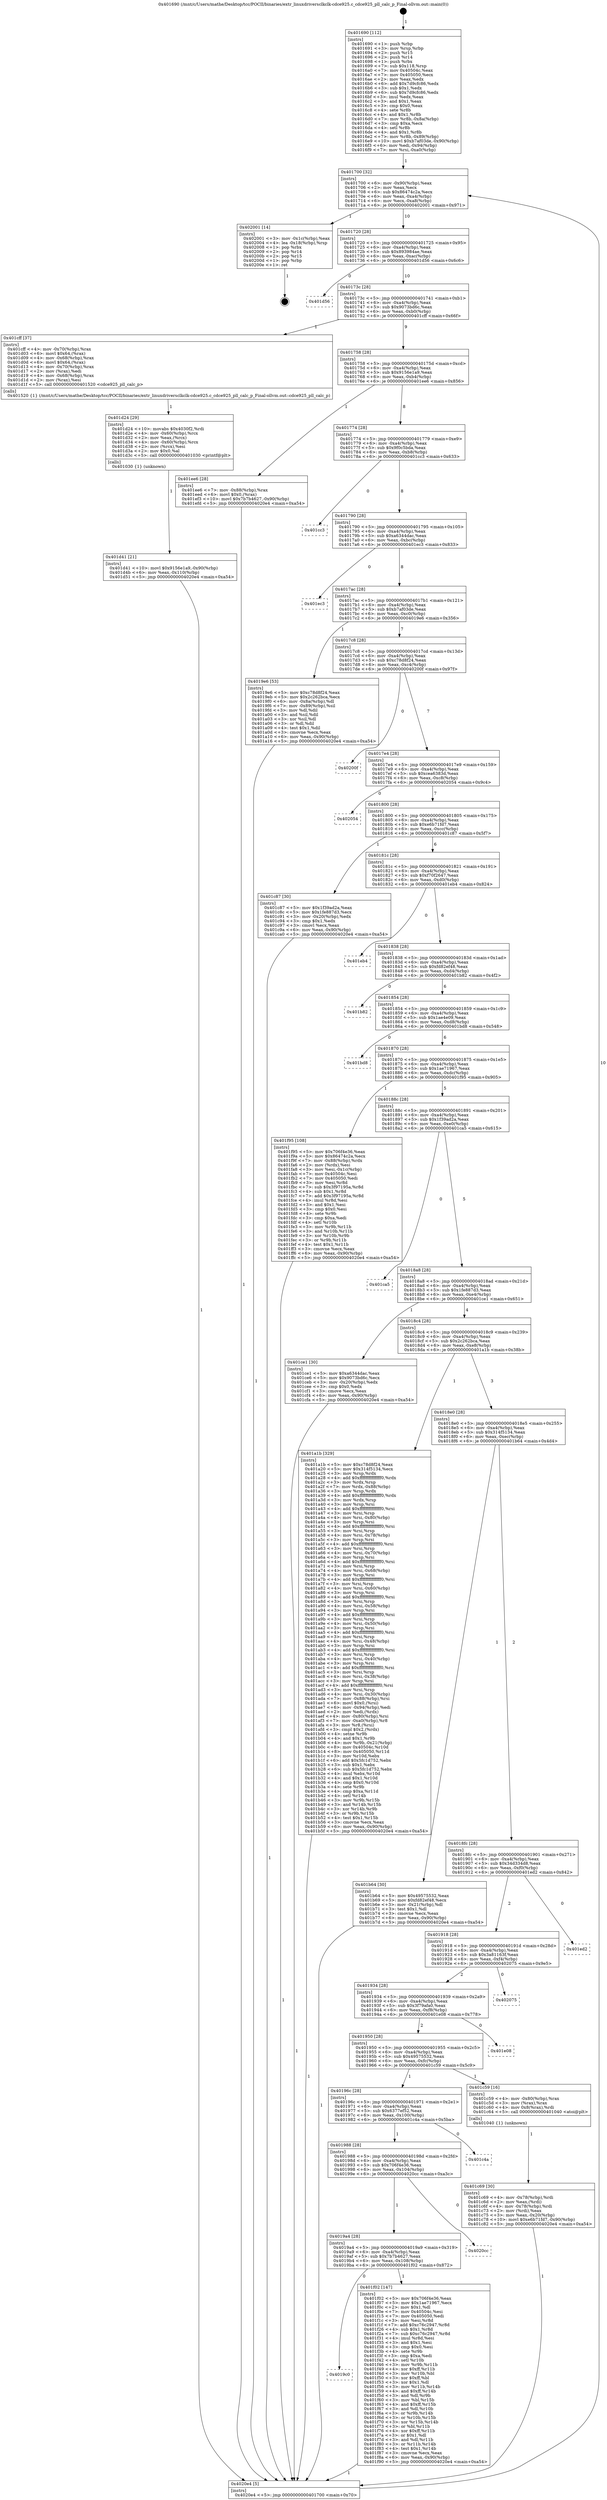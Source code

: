 digraph "0x401690" {
  label = "0x401690 (/mnt/c/Users/mathe/Desktop/tcc/POCII/binaries/extr_linuxdriversclkclk-cdce925.c_cdce925_pll_calc_p_Final-ollvm.out::main(0))"
  labelloc = "t"
  node[shape=record]

  Entry [label="",width=0.3,height=0.3,shape=circle,fillcolor=black,style=filled]
  "0x401700" [label="{
     0x401700 [32]\l
     | [instrs]\l
     &nbsp;&nbsp;0x401700 \<+6\>: mov -0x90(%rbp),%eax\l
     &nbsp;&nbsp;0x401706 \<+2\>: mov %eax,%ecx\l
     &nbsp;&nbsp;0x401708 \<+6\>: sub $0x86474c2a,%ecx\l
     &nbsp;&nbsp;0x40170e \<+6\>: mov %eax,-0xa4(%rbp)\l
     &nbsp;&nbsp;0x401714 \<+6\>: mov %ecx,-0xa8(%rbp)\l
     &nbsp;&nbsp;0x40171a \<+6\>: je 0000000000402001 \<main+0x971\>\l
  }"]
  "0x402001" [label="{
     0x402001 [14]\l
     | [instrs]\l
     &nbsp;&nbsp;0x402001 \<+3\>: mov -0x1c(%rbp),%eax\l
     &nbsp;&nbsp;0x402004 \<+4\>: lea -0x18(%rbp),%rsp\l
     &nbsp;&nbsp;0x402008 \<+1\>: pop %rbx\l
     &nbsp;&nbsp;0x402009 \<+2\>: pop %r14\l
     &nbsp;&nbsp;0x40200b \<+2\>: pop %r15\l
     &nbsp;&nbsp;0x40200d \<+1\>: pop %rbp\l
     &nbsp;&nbsp;0x40200e \<+1\>: ret\l
  }"]
  "0x401720" [label="{
     0x401720 [28]\l
     | [instrs]\l
     &nbsp;&nbsp;0x401720 \<+5\>: jmp 0000000000401725 \<main+0x95\>\l
     &nbsp;&nbsp;0x401725 \<+6\>: mov -0xa4(%rbp),%eax\l
     &nbsp;&nbsp;0x40172b \<+5\>: sub $0x893984ae,%eax\l
     &nbsp;&nbsp;0x401730 \<+6\>: mov %eax,-0xac(%rbp)\l
     &nbsp;&nbsp;0x401736 \<+6\>: je 0000000000401d56 \<main+0x6c6\>\l
  }"]
  Exit [label="",width=0.3,height=0.3,shape=circle,fillcolor=black,style=filled,peripheries=2]
  "0x401d56" [label="{
     0x401d56\l
  }", style=dashed]
  "0x40173c" [label="{
     0x40173c [28]\l
     | [instrs]\l
     &nbsp;&nbsp;0x40173c \<+5\>: jmp 0000000000401741 \<main+0xb1\>\l
     &nbsp;&nbsp;0x401741 \<+6\>: mov -0xa4(%rbp),%eax\l
     &nbsp;&nbsp;0x401747 \<+5\>: sub $0x9073bd6c,%eax\l
     &nbsp;&nbsp;0x40174c \<+6\>: mov %eax,-0xb0(%rbp)\l
     &nbsp;&nbsp;0x401752 \<+6\>: je 0000000000401cff \<main+0x66f\>\l
  }"]
  "0x4019c0" [label="{
     0x4019c0\l
  }", style=dashed]
  "0x401cff" [label="{
     0x401cff [37]\l
     | [instrs]\l
     &nbsp;&nbsp;0x401cff \<+4\>: mov -0x70(%rbp),%rax\l
     &nbsp;&nbsp;0x401d03 \<+6\>: movl $0x64,(%rax)\l
     &nbsp;&nbsp;0x401d09 \<+4\>: mov -0x68(%rbp),%rax\l
     &nbsp;&nbsp;0x401d0d \<+6\>: movl $0x64,(%rax)\l
     &nbsp;&nbsp;0x401d13 \<+4\>: mov -0x70(%rbp),%rax\l
     &nbsp;&nbsp;0x401d17 \<+2\>: mov (%rax),%edi\l
     &nbsp;&nbsp;0x401d19 \<+4\>: mov -0x68(%rbp),%rax\l
     &nbsp;&nbsp;0x401d1d \<+2\>: mov (%rax),%esi\l
     &nbsp;&nbsp;0x401d1f \<+5\>: call 0000000000401520 \<cdce925_pll_calc_p\>\l
     | [calls]\l
     &nbsp;&nbsp;0x401520 \{1\} (/mnt/c/Users/mathe/Desktop/tcc/POCII/binaries/extr_linuxdriversclkclk-cdce925.c_cdce925_pll_calc_p_Final-ollvm.out::cdce925_pll_calc_p)\l
  }"]
  "0x401758" [label="{
     0x401758 [28]\l
     | [instrs]\l
     &nbsp;&nbsp;0x401758 \<+5\>: jmp 000000000040175d \<main+0xcd\>\l
     &nbsp;&nbsp;0x40175d \<+6\>: mov -0xa4(%rbp),%eax\l
     &nbsp;&nbsp;0x401763 \<+5\>: sub $0x9156e1a9,%eax\l
     &nbsp;&nbsp;0x401768 \<+6\>: mov %eax,-0xb4(%rbp)\l
     &nbsp;&nbsp;0x40176e \<+6\>: je 0000000000401ee6 \<main+0x856\>\l
  }"]
  "0x401f02" [label="{
     0x401f02 [147]\l
     | [instrs]\l
     &nbsp;&nbsp;0x401f02 \<+5\>: mov $0x706f4e36,%eax\l
     &nbsp;&nbsp;0x401f07 \<+5\>: mov $0x1ae71967,%ecx\l
     &nbsp;&nbsp;0x401f0c \<+2\>: mov $0x1,%dl\l
     &nbsp;&nbsp;0x401f0e \<+7\>: mov 0x40504c,%esi\l
     &nbsp;&nbsp;0x401f15 \<+7\>: mov 0x405050,%edi\l
     &nbsp;&nbsp;0x401f1c \<+3\>: mov %esi,%r8d\l
     &nbsp;&nbsp;0x401f1f \<+7\>: add $0xc76c2947,%r8d\l
     &nbsp;&nbsp;0x401f26 \<+4\>: sub $0x1,%r8d\l
     &nbsp;&nbsp;0x401f2a \<+7\>: sub $0xc76c2947,%r8d\l
     &nbsp;&nbsp;0x401f31 \<+4\>: imul %r8d,%esi\l
     &nbsp;&nbsp;0x401f35 \<+3\>: and $0x1,%esi\l
     &nbsp;&nbsp;0x401f38 \<+3\>: cmp $0x0,%esi\l
     &nbsp;&nbsp;0x401f3b \<+4\>: sete %r9b\l
     &nbsp;&nbsp;0x401f3f \<+3\>: cmp $0xa,%edi\l
     &nbsp;&nbsp;0x401f42 \<+4\>: setl %r10b\l
     &nbsp;&nbsp;0x401f46 \<+3\>: mov %r9b,%r11b\l
     &nbsp;&nbsp;0x401f49 \<+4\>: xor $0xff,%r11b\l
     &nbsp;&nbsp;0x401f4d \<+3\>: mov %r10b,%bl\l
     &nbsp;&nbsp;0x401f50 \<+3\>: xor $0xff,%bl\l
     &nbsp;&nbsp;0x401f53 \<+3\>: xor $0x1,%dl\l
     &nbsp;&nbsp;0x401f56 \<+3\>: mov %r11b,%r14b\l
     &nbsp;&nbsp;0x401f59 \<+4\>: and $0xff,%r14b\l
     &nbsp;&nbsp;0x401f5d \<+3\>: and %dl,%r9b\l
     &nbsp;&nbsp;0x401f60 \<+3\>: mov %bl,%r15b\l
     &nbsp;&nbsp;0x401f63 \<+4\>: and $0xff,%r15b\l
     &nbsp;&nbsp;0x401f67 \<+3\>: and %dl,%r10b\l
     &nbsp;&nbsp;0x401f6a \<+3\>: or %r9b,%r14b\l
     &nbsp;&nbsp;0x401f6d \<+3\>: or %r10b,%r15b\l
     &nbsp;&nbsp;0x401f70 \<+3\>: xor %r15b,%r14b\l
     &nbsp;&nbsp;0x401f73 \<+3\>: or %bl,%r11b\l
     &nbsp;&nbsp;0x401f76 \<+4\>: xor $0xff,%r11b\l
     &nbsp;&nbsp;0x401f7a \<+3\>: or $0x1,%dl\l
     &nbsp;&nbsp;0x401f7d \<+3\>: and %dl,%r11b\l
     &nbsp;&nbsp;0x401f80 \<+3\>: or %r11b,%r14b\l
     &nbsp;&nbsp;0x401f83 \<+4\>: test $0x1,%r14b\l
     &nbsp;&nbsp;0x401f87 \<+3\>: cmovne %ecx,%eax\l
     &nbsp;&nbsp;0x401f8a \<+6\>: mov %eax,-0x90(%rbp)\l
     &nbsp;&nbsp;0x401f90 \<+5\>: jmp 00000000004020e4 \<main+0xa54\>\l
  }"]
  "0x401ee6" [label="{
     0x401ee6 [28]\l
     | [instrs]\l
     &nbsp;&nbsp;0x401ee6 \<+7\>: mov -0x88(%rbp),%rax\l
     &nbsp;&nbsp;0x401eed \<+6\>: movl $0x0,(%rax)\l
     &nbsp;&nbsp;0x401ef3 \<+10\>: movl $0x7b7b4627,-0x90(%rbp)\l
     &nbsp;&nbsp;0x401efd \<+5\>: jmp 00000000004020e4 \<main+0xa54\>\l
  }"]
  "0x401774" [label="{
     0x401774 [28]\l
     | [instrs]\l
     &nbsp;&nbsp;0x401774 \<+5\>: jmp 0000000000401779 \<main+0xe9\>\l
     &nbsp;&nbsp;0x401779 \<+6\>: mov -0xa4(%rbp),%eax\l
     &nbsp;&nbsp;0x40177f \<+5\>: sub $0x9f0c5bda,%eax\l
     &nbsp;&nbsp;0x401784 \<+6\>: mov %eax,-0xb8(%rbp)\l
     &nbsp;&nbsp;0x40178a \<+6\>: je 0000000000401cc3 \<main+0x633\>\l
  }"]
  "0x4019a4" [label="{
     0x4019a4 [28]\l
     | [instrs]\l
     &nbsp;&nbsp;0x4019a4 \<+5\>: jmp 00000000004019a9 \<main+0x319\>\l
     &nbsp;&nbsp;0x4019a9 \<+6\>: mov -0xa4(%rbp),%eax\l
     &nbsp;&nbsp;0x4019af \<+5\>: sub $0x7b7b4627,%eax\l
     &nbsp;&nbsp;0x4019b4 \<+6\>: mov %eax,-0x108(%rbp)\l
     &nbsp;&nbsp;0x4019ba \<+6\>: je 0000000000401f02 \<main+0x872\>\l
  }"]
  "0x401cc3" [label="{
     0x401cc3\l
  }", style=dashed]
  "0x401790" [label="{
     0x401790 [28]\l
     | [instrs]\l
     &nbsp;&nbsp;0x401790 \<+5\>: jmp 0000000000401795 \<main+0x105\>\l
     &nbsp;&nbsp;0x401795 \<+6\>: mov -0xa4(%rbp),%eax\l
     &nbsp;&nbsp;0x40179b \<+5\>: sub $0xa6344dac,%eax\l
     &nbsp;&nbsp;0x4017a0 \<+6\>: mov %eax,-0xbc(%rbp)\l
     &nbsp;&nbsp;0x4017a6 \<+6\>: je 0000000000401ec3 \<main+0x833\>\l
  }"]
  "0x4020cc" [label="{
     0x4020cc\l
  }", style=dashed]
  "0x401ec3" [label="{
     0x401ec3\l
  }", style=dashed]
  "0x4017ac" [label="{
     0x4017ac [28]\l
     | [instrs]\l
     &nbsp;&nbsp;0x4017ac \<+5\>: jmp 00000000004017b1 \<main+0x121\>\l
     &nbsp;&nbsp;0x4017b1 \<+6\>: mov -0xa4(%rbp),%eax\l
     &nbsp;&nbsp;0x4017b7 \<+5\>: sub $0xb7af03de,%eax\l
     &nbsp;&nbsp;0x4017bc \<+6\>: mov %eax,-0xc0(%rbp)\l
     &nbsp;&nbsp;0x4017c2 \<+6\>: je 00000000004019e6 \<main+0x356\>\l
  }"]
  "0x401988" [label="{
     0x401988 [28]\l
     | [instrs]\l
     &nbsp;&nbsp;0x401988 \<+5\>: jmp 000000000040198d \<main+0x2fd\>\l
     &nbsp;&nbsp;0x40198d \<+6\>: mov -0xa4(%rbp),%eax\l
     &nbsp;&nbsp;0x401993 \<+5\>: sub $0x706f4e36,%eax\l
     &nbsp;&nbsp;0x401998 \<+6\>: mov %eax,-0x104(%rbp)\l
     &nbsp;&nbsp;0x40199e \<+6\>: je 00000000004020cc \<main+0xa3c\>\l
  }"]
  "0x4019e6" [label="{
     0x4019e6 [53]\l
     | [instrs]\l
     &nbsp;&nbsp;0x4019e6 \<+5\>: mov $0xc78d8f24,%eax\l
     &nbsp;&nbsp;0x4019eb \<+5\>: mov $0x2c262bca,%ecx\l
     &nbsp;&nbsp;0x4019f0 \<+6\>: mov -0x8a(%rbp),%dl\l
     &nbsp;&nbsp;0x4019f6 \<+7\>: mov -0x89(%rbp),%sil\l
     &nbsp;&nbsp;0x4019fd \<+3\>: mov %dl,%dil\l
     &nbsp;&nbsp;0x401a00 \<+3\>: and %sil,%dil\l
     &nbsp;&nbsp;0x401a03 \<+3\>: xor %sil,%dl\l
     &nbsp;&nbsp;0x401a06 \<+3\>: or %dl,%dil\l
     &nbsp;&nbsp;0x401a09 \<+4\>: test $0x1,%dil\l
     &nbsp;&nbsp;0x401a0d \<+3\>: cmovne %ecx,%eax\l
     &nbsp;&nbsp;0x401a10 \<+6\>: mov %eax,-0x90(%rbp)\l
     &nbsp;&nbsp;0x401a16 \<+5\>: jmp 00000000004020e4 \<main+0xa54\>\l
  }"]
  "0x4017c8" [label="{
     0x4017c8 [28]\l
     | [instrs]\l
     &nbsp;&nbsp;0x4017c8 \<+5\>: jmp 00000000004017cd \<main+0x13d\>\l
     &nbsp;&nbsp;0x4017cd \<+6\>: mov -0xa4(%rbp),%eax\l
     &nbsp;&nbsp;0x4017d3 \<+5\>: sub $0xc78d8f24,%eax\l
     &nbsp;&nbsp;0x4017d8 \<+6\>: mov %eax,-0xc4(%rbp)\l
     &nbsp;&nbsp;0x4017de \<+6\>: je 000000000040200f \<main+0x97f\>\l
  }"]
  "0x4020e4" [label="{
     0x4020e4 [5]\l
     | [instrs]\l
     &nbsp;&nbsp;0x4020e4 \<+5\>: jmp 0000000000401700 \<main+0x70\>\l
  }"]
  "0x401690" [label="{
     0x401690 [112]\l
     | [instrs]\l
     &nbsp;&nbsp;0x401690 \<+1\>: push %rbp\l
     &nbsp;&nbsp;0x401691 \<+3\>: mov %rsp,%rbp\l
     &nbsp;&nbsp;0x401694 \<+2\>: push %r15\l
     &nbsp;&nbsp;0x401696 \<+2\>: push %r14\l
     &nbsp;&nbsp;0x401698 \<+1\>: push %rbx\l
     &nbsp;&nbsp;0x401699 \<+7\>: sub $0x118,%rsp\l
     &nbsp;&nbsp;0x4016a0 \<+7\>: mov 0x40504c,%eax\l
     &nbsp;&nbsp;0x4016a7 \<+7\>: mov 0x405050,%ecx\l
     &nbsp;&nbsp;0x4016ae \<+2\>: mov %eax,%edx\l
     &nbsp;&nbsp;0x4016b0 \<+6\>: add $0x7d9cfc86,%edx\l
     &nbsp;&nbsp;0x4016b6 \<+3\>: sub $0x1,%edx\l
     &nbsp;&nbsp;0x4016b9 \<+6\>: sub $0x7d9cfc86,%edx\l
     &nbsp;&nbsp;0x4016bf \<+3\>: imul %edx,%eax\l
     &nbsp;&nbsp;0x4016c2 \<+3\>: and $0x1,%eax\l
     &nbsp;&nbsp;0x4016c5 \<+3\>: cmp $0x0,%eax\l
     &nbsp;&nbsp;0x4016c8 \<+4\>: sete %r8b\l
     &nbsp;&nbsp;0x4016cc \<+4\>: and $0x1,%r8b\l
     &nbsp;&nbsp;0x4016d0 \<+7\>: mov %r8b,-0x8a(%rbp)\l
     &nbsp;&nbsp;0x4016d7 \<+3\>: cmp $0xa,%ecx\l
     &nbsp;&nbsp;0x4016da \<+4\>: setl %r8b\l
     &nbsp;&nbsp;0x4016de \<+4\>: and $0x1,%r8b\l
     &nbsp;&nbsp;0x4016e2 \<+7\>: mov %r8b,-0x89(%rbp)\l
     &nbsp;&nbsp;0x4016e9 \<+10\>: movl $0xb7af03de,-0x90(%rbp)\l
     &nbsp;&nbsp;0x4016f3 \<+6\>: mov %edi,-0x94(%rbp)\l
     &nbsp;&nbsp;0x4016f9 \<+7\>: mov %rsi,-0xa0(%rbp)\l
  }"]
  "0x401c4a" [label="{
     0x401c4a\l
  }", style=dashed]
  "0x40200f" [label="{
     0x40200f\l
  }", style=dashed]
  "0x4017e4" [label="{
     0x4017e4 [28]\l
     | [instrs]\l
     &nbsp;&nbsp;0x4017e4 \<+5\>: jmp 00000000004017e9 \<main+0x159\>\l
     &nbsp;&nbsp;0x4017e9 \<+6\>: mov -0xa4(%rbp),%eax\l
     &nbsp;&nbsp;0x4017ef \<+5\>: sub $0xcea6383d,%eax\l
     &nbsp;&nbsp;0x4017f4 \<+6\>: mov %eax,-0xc8(%rbp)\l
     &nbsp;&nbsp;0x4017fa \<+6\>: je 0000000000402054 \<main+0x9c4\>\l
  }"]
  "0x401d41" [label="{
     0x401d41 [21]\l
     | [instrs]\l
     &nbsp;&nbsp;0x401d41 \<+10\>: movl $0x9156e1a9,-0x90(%rbp)\l
     &nbsp;&nbsp;0x401d4b \<+6\>: mov %eax,-0x110(%rbp)\l
     &nbsp;&nbsp;0x401d51 \<+5\>: jmp 00000000004020e4 \<main+0xa54\>\l
  }"]
  "0x402054" [label="{
     0x402054\l
  }", style=dashed]
  "0x401800" [label="{
     0x401800 [28]\l
     | [instrs]\l
     &nbsp;&nbsp;0x401800 \<+5\>: jmp 0000000000401805 \<main+0x175\>\l
     &nbsp;&nbsp;0x401805 \<+6\>: mov -0xa4(%rbp),%eax\l
     &nbsp;&nbsp;0x40180b \<+5\>: sub $0xe6b71fd7,%eax\l
     &nbsp;&nbsp;0x401810 \<+6\>: mov %eax,-0xcc(%rbp)\l
     &nbsp;&nbsp;0x401816 \<+6\>: je 0000000000401c87 \<main+0x5f7\>\l
  }"]
  "0x401d24" [label="{
     0x401d24 [29]\l
     | [instrs]\l
     &nbsp;&nbsp;0x401d24 \<+10\>: movabs $0x4030f2,%rdi\l
     &nbsp;&nbsp;0x401d2e \<+4\>: mov -0x60(%rbp),%rcx\l
     &nbsp;&nbsp;0x401d32 \<+2\>: mov %eax,(%rcx)\l
     &nbsp;&nbsp;0x401d34 \<+4\>: mov -0x60(%rbp),%rcx\l
     &nbsp;&nbsp;0x401d38 \<+2\>: mov (%rcx),%esi\l
     &nbsp;&nbsp;0x401d3a \<+2\>: mov $0x0,%al\l
     &nbsp;&nbsp;0x401d3c \<+5\>: call 0000000000401030 \<printf@plt\>\l
     | [calls]\l
     &nbsp;&nbsp;0x401030 \{1\} (unknown)\l
  }"]
  "0x401c87" [label="{
     0x401c87 [30]\l
     | [instrs]\l
     &nbsp;&nbsp;0x401c87 \<+5\>: mov $0x1f39ad2a,%eax\l
     &nbsp;&nbsp;0x401c8c \<+5\>: mov $0x1fe887d3,%ecx\l
     &nbsp;&nbsp;0x401c91 \<+3\>: mov -0x20(%rbp),%edx\l
     &nbsp;&nbsp;0x401c94 \<+3\>: cmp $0x1,%edx\l
     &nbsp;&nbsp;0x401c97 \<+3\>: cmovl %ecx,%eax\l
     &nbsp;&nbsp;0x401c9a \<+6\>: mov %eax,-0x90(%rbp)\l
     &nbsp;&nbsp;0x401ca0 \<+5\>: jmp 00000000004020e4 \<main+0xa54\>\l
  }"]
  "0x40181c" [label="{
     0x40181c [28]\l
     | [instrs]\l
     &nbsp;&nbsp;0x40181c \<+5\>: jmp 0000000000401821 \<main+0x191\>\l
     &nbsp;&nbsp;0x401821 \<+6\>: mov -0xa4(%rbp),%eax\l
     &nbsp;&nbsp;0x401827 \<+5\>: sub $0xf70f2647,%eax\l
     &nbsp;&nbsp;0x40182c \<+6\>: mov %eax,-0xd0(%rbp)\l
     &nbsp;&nbsp;0x401832 \<+6\>: je 0000000000401eb4 \<main+0x824\>\l
  }"]
  "0x401c69" [label="{
     0x401c69 [30]\l
     | [instrs]\l
     &nbsp;&nbsp;0x401c69 \<+4\>: mov -0x78(%rbp),%rdi\l
     &nbsp;&nbsp;0x401c6d \<+2\>: mov %eax,(%rdi)\l
     &nbsp;&nbsp;0x401c6f \<+4\>: mov -0x78(%rbp),%rdi\l
     &nbsp;&nbsp;0x401c73 \<+2\>: mov (%rdi),%eax\l
     &nbsp;&nbsp;0x401c75 \<+3\>: mov %eax,-0x20(%rbp)\l
     &nbsp;&nbsp;0x401c78 \<+10\>: movl $0xe6b71fd7,-0x90(%rbp)\l
     &nbsp;&nbsp;0x401c82 \<+5\>: jmp 00000000004020e4 \<main+0xa54\>\l
  }"]
  "0x401eb4" [label="{
     0x401eb4\l
  }", style=dashed]
  "0x401838" [label="{
     0x401838 [28]\l
     | [instrs]\l
     &nbsp;&nbsp;0x401838 \<+5\>: jmp 000000000040183d \<main+0x1ad\>\l
     &nbsp;&nbsp;0x40183d \<+6\>: mov -0xa4(%rbp),%eax\l
     &nbsp;&nbsp;0x401843 \<+5\>: sub $0xfd82ef48,%eax\l
     &nbsp;&nbsp;0x401848 \<+6\>: mov %eax,-0xd4(%rbp)\l
     &nbsp;&nbsp;0x40184e \<+6\>: je 0000000000401b82 \<main+0x4f2\>\l
  }"]
  "0x40196c" [label="{
     0x40196c [28]\l
     | [instrs]\l
     &nbsp;&nbsp;0x40196c \<+5\>: jmp 0000000000401971 \<main+0x2e1\>\l
     &nbsp;&nbsp;0x401971 \<+6\>: mov -0xa4(%rbp),%eax\l
     &nbsp;&nbsp;0x401977 \<+5\>: sub $0x6377ef52,%eax\l
     &nbsp;&nbsp;0x40197c \<+6\>: mov %eax,-0x100(%rbp)\l
     &nbsp;&nbsp;0x401982 \<+6\>: je 0000000000401c4a \<main+0x5ba\>\l
  }"]
  "0x401b82" [label="{
     0x401b82\l
  }", style=dashed]
  "0x401854" [label="{
     0x401854 [28]\l
     | [instrs]\l
     &nbsp;&nbsp;0x401854 \<+5\>: jmp 0000000000401859 \<main+0x1c9\>\l
     &nbsp;&nbsp;0x401859 \<+6\>: mov -0xa4(%rbp),%eax\l
     &nbsp;&nbsp;0x40185f \<+5\>: sub $0x1ae4e09,%eax\l
     &nbsp;&nbsp;0x401864 \<+6\>: mov %eax,-0xd8(%rbp)\l
     &nbsp;&nbsp;0x40186a \<+6\>: je 0000000000401bd8 \<main+0x548\>\l
  }"]
  "0x401c59" [label="{
     0x401c59 [16]\l
     | [instrs]\l
     &nbsp;&nbsp;0x401c59 \<+4\>: mov -0x80(%rbp),%rax\l
     &nbsp;&nbsp;0x401c5d \<+3\>: mov (%rax),%rax\l
     &nbsp;&nbsp;0x401c60 \<+4\>: mov 0x8(%rax),%rdi\l
     &nbsp;&nbsp;0x401c64 \<+5\>: call 0000000000401040 \<atoi@plt\>\l
     | [calls]\l
     &nbsp;&nbsp;0x401040 \{1\} (unknown)\l
  }"]
  "0x401bd8" [label="{
     0x401bd8\l
  }", style=dashed]
  "0x401870" [label="{
     0x401870 [28]\l
     | [instrs]\l
     &nbsp;&nbsp;0x401870 \<+5\>: jmp 0000000000401875 \<main+0x1e5\>\l
     &nbsp;&nbsp;0x401875 \<+6\>: mov -0xa4(%rbp),%eax\l
     &nbsp;&nbsp;0x40187b \<+5\>: sub $0x1ae71967,%eax\l
     &nbsp;&nbsp;0x401880 \<+6\>: mov %eax,-0xdc(%rbp)\l
     &nbsp;&nbsp;0x401886 \<+6\>: je 0000000000401f95 \<main+0x905\>\l
  }"]
  "0x401950" [label="{
     0x401950 [28]\l
     | [instrs]\l
     &nbsp;&nbsp;0x401950 \<+5\>: jmp 0000000000401955 \<main+0x2c5\>\l
     &nbsp;&nbsp;0x401955 \<+6\>: mov -0xa4(%rbp),%eax\l
     &nbsp;&nbsp;0x40195b \<+5\>: sub $0x49575532,%eax\l
     &nbsp;&nbsp;0x401960 \<+6\>: mov %eax,-0xfc(%rbp)\l
     &nbsp;&nbsp;0x401966 \<+6\>: je 0000000000401c59 \<main+0x5c9\>\l
  }"]
  "0x401f95" [label="{
     0x401f95 [108]\l
     | [instrs]\l
     &nbsp;&nbsp;0x401f95 \<+5\>: mov $0x706f4e36,%eax\l
     &nbsp;&nbsp;0x401f9a \<+5\>: mov $0x86474c2a,%ecx\l
     &nbsp;&nbsp;0x401f9f \<+7\>: mov -0x88(%rbp),%rdx\l
     &nbsp;&nbsp;0x401fa6 \<+2\>: mov (%rdx),%esi\l
     &nbsp;&nbsp;0x401fa8 \<+3\>: mov %esi,-0x1c(%rbp)\l
     &nbsp;&nbsp;0x401fab \<+7\>: mov 0x40504c,%esi\l
     &nbsp;&nbsp;0x401fb2 \<+7\>: mov 0x405050,%edi\l
     &nbsp;&nbsp;0x401fb9 \<+3\>: mov %esi,%r8d\l
     &nbsp;&nbsp;0x401fbc \<+7\>: sub $0x3f97195a,%r8d\l
     &nbsp;&nbsp;0x401fc3 \<+4\>: sub $0x1,%r8d\l
     &nbsp;&nbsp;0x401fc7 \<+7\>: add $0x3f97195a,%r8d\l
     &nbsp;&nbsp;0x401fce \<+4\>: imul %r8d,%esi\l
     &nbsp;&nbsp;0x401fd2 \<+3\>: and $0x1,%esi\l
     &nbsp;&nbsp;0x401fd5 \<+3\>: cmp $0x0,%esi\l
     &nbsp;&nbsp;0x401fd8 \<+4\>: sete %r9b\l
     &nbsp;&nbsp;0x401fdc \<+3\>: cmp $0xa,%edi\l
     &nbsp;&nbsp;0x401fdf \<+4\>: setl %r10b\l
     &nbsp;&nbsp;0x401fe3 \<+3\>: mov %r9b,%r11b\l
     &nbsp;&nbsp;0x401fe6 \<+3\>: and %r10b,%r11b\l
     &nbsp;&nbsp;0x401fe9 \<+3\>: xor %r10b,%r9b\l
     &nbsp;&nbsp;0x401fec \<+3\>: or %r9b,%r11b\l
     &nbsp;&nbsp;0x401fef \<+4\>: test $0x1,%r11b\l
     &nbsp;&nbsp;0x401ff3 \<+3\>: cmovne %ecx,%eax\l
     &nbsp;&nbsp;0x401ff6 \<+6\>: mov %eax,-0x90(%rbp)\l
     &nbsp;&nbsp;0x401ffc \<+5\>: jmp 00000000004020e4 \<main+0xa54\>\l
  }"]
  "0x40188c" [label="{
     0x40188c [28]\l
     | [instrs]\l
     &nbsp;&nbsp;0x40188c \<+5\>: jmp 0000000000401891 \<main+0x201\>\l
     &nbsp;&nbsp;0x401891 \<+6\>: mov -0xa4(%rbp),%eax\l
     &nbsp;&nbsp;0x401897 \<+5\>: sub $0x1f39ad2a,%eax\l
     &nbsp;&nbsp;0x40189c \<+6\>: mov %eax,-0xe0(%rbp)\l
     &nbsp;&nbsp;0x4018a2 \<+6\>: je 0000000000401ca5 \<main+0x615\>\l
  }"]
  "0x401e08" [label="{
     0x401e08\l
  }", style=dashed]
  "0x401ca5" [label="{
     0x401ca5\l
  }", style=dashed]
  "0x4018a8" [label="{
     0x4018a8 [28]\l
     | [instrs]\l
     &nbsp;&nbsp;0x4018a8 \<+5\>: jmp 00000000004018ad \<main+0x21d\>\l
     &nbsp;&nbsp;0x4018ad \<+6\>: mov -0xa4(%rbp),%eax\l
     &nbsp;&nbsp;0x4018b3 \<+5\>: sub $0x1fe887d3,%eax\l
     &nbsp;&nbsp;0x4018b8 \<+6\>: mov %eax,-0xe4(%rbp)\l
     &nbsp;&nbsp;0x4018be \<+6\>: je 0000000000401ce1 \<main+0x651\>\l
  }"]
  "0x401934" [label="{
     0x401934 [28]\l
     | [instrs]\l
     &nbsp;&nbsp;0x401934 \<+5\>: jmp 0000000000401939 \<main+0x2a9\>\l
     &nbsp;&nbsp;0x401939 \<+6\>: mov -0xa4(%rbp),%eax\l
     &nbsp;&nbsp;0x40193f \<+5\>: sub $0x3f79afa0,%eax\l
     &nbsp;&nbsp;0x401944 \<+6\>: mov %eax,-0xf8(%rbp)\l
     &nbsp;&nbsp;0x40194a \<+6\>: je 0000000000401e08 \<main+0x778\>\l
  }"]
  "0x401ce1" [label="{
     0x401ce1 [30]\l
     | [instrs]\l
     &nbsp;&nbsp;0x401ce1 \<+5\>: mov $0xa6344dac,%eax\l
     &nbsp;&nbsp;0x401ce6 \<+5\>: mov $0x9073bd6c,%ecx\l
     &nbsp;&nbsp;0x401ceb \<+3\>: mov -0x20(%rbp),%edx\l
     &nbsp;&nbsp;0x401cee \<+3\>: cmp $0x0,%edx\l
     &nbsp;&nbsp;0x401cf1 \<+3\>: cmove %ecx,%eax\l
     &nbsp;&nbsp;0x401cf4 \<+6\>: mov %eax,-0x90(%rbp)\l
     &nbsp;&nbsp;0x401cfa \<+5\>: jmp 00000000004020e4 \<main+0xa54\>\l
  }"]
  "0x4018c4" [label="{
     0x4018c4 [28]\l
     | [instrs]\l
     &nbsp;&nbsp;0x4018c4 \<+5\>: jmp 00000000004018c9 \<main+0x239\>\l
     &nbsp;&nbsp;0x4018c9 \<+6\>: mov -0xa4(%rbp),%eax\l
     &nbsp;&nbsp;0x4018cf \<+5\>: sub $0x2c262bca,%eax\l
     &nbsp;&nbsp;0x4018d4 \<+6\>: mov %eax,-0xe8(%rbp)\l
     &nbsp;&nbsp;0x4018da \<+6\>: je 0000000000401a1b \<main+0x38b\>\l
  }"]
  "0x402075" [label="{
     0x402075\l
  }", style=dashed]
  "0x401a1b" [label="{
     0x401a1b [329]\l
     | [instrs]\l
     &nbsp;&nbsp;0x401a1b \<+5\>: mov $0xc78d8f24,%eax\l
     &nbsp;&nbsp;0x401a20 \<+5\>: mov $0x314f5134,%ecx\l
     &nbsp;&nbsp;0x401a25 \<+3\>: mov %rsp,%rdx\l
     &nbsp;&nbsp;0x401a28 \<+4\>: add $0xfffffffffffffff0,%rdx\l
     &nbsp;&nbsp;0x401a2c \<+3\>: mov %rdx,%rsp\l
     &nbsp;&nbsp;0x401a2f \<+7\>: mov %rdx,-0x88(%rbp)\l
     &nbsp;&nbsp;0x401a36 \<+3\>: mov %rsp,%rdx\l
     &nbsp;&nbsp;0x401a39 \<+4\>: add $0xfffffffffffffff0,%rdx\l
     &nbsp;&nbsp;0x401a3d \<+3\>: mov %rdx,%rsp\l
     &nbsp;&nbsp;0x401a40 \<+3\>: mov %rsp,%rsi\l
     &nbsp;&nbsp;0x401a43 \<+4\>: add $0xfffffffffffffff0,%rsi\l
     &nbsp;&nbsp;0x401a47 \<+3\>: mov %rsi,%rsp\l
     &nbsp;&nbsp;0x401a4a \<+4\>: mov %rsi,-0x80(%rbp)\l
     &nbsp;&nbsp;0x401a4e \<+3\>: mov %rsp,%rsi\l
     &nbsp;&nbsp;0x401a51 \<+4\>: add $0xfffffffffffffff0,%rsi\l
     &nbsp;&nbsp;0x401a55 \<+3\>: mov %rsi,%rsp\l
     &nbsp;&nbsp;0x401a58 \<+4\>: mov %rsi,-0x78(%rbp)\l
     &nbsp;&nbsp;0x401a5c \<+3\>: mov %rsp,%rsi\l
     &nbsp;&nbsp;0x401a5f \<+4\>: add $0xfffffffffffffff0,%rsi\l
     &nbsp;&nbsp;0x401a63 \<+3\>: mov %rsi,%rsp\l
     &nbsp;&nbsp;0x401a66 \<+4\>: mov %rsi,-0x70(%rbp)\l
     &nbsp;&nbsp;0x401a6a \<+3\>: mov %rsp,%rsi\l
     &nbsp;&nbsp;0x401a6d \<+4\>: add $0xfffffffffffffff0,%rsi\l
     &nbsp;&nbsp;0x401a71 \<+3\>: mov %rsi,%rsp\l
     &nbsp;&nbsp;0x401a74 \<+4\>: mov %rsi,-0x68(%rbp)\l
     &nbsp;&nbsp;0x401a78 \<+3\>: mov %rsp,%rsi\l
     &nbsp;&nbsp;0x401a7b \<+4\>: add $0xfffffffffffffff0,%rsi\l
     &nbsp;&nbsp;0x401a7f \<+3\>: mov %rsi,%rsp\l
     &nbsp;&nbsp;0x401a82 \<+4\>: mov %rsi,-0x60(%rbp)\l
     &nbsp;&nbsp;0x401a86 \<+3\>: mov %rsp,%rsi\l
     &nbsp;&nbsp;0x401a89 \<+4\>: add $0xfffffffffffffff0,%rsi\l
     &nbsp;&nbsp;0x401a8d \<+3\>: mov %rsi,%rsp\l
     &nbsp;&nbsp;0x401a90 \<+4\>: mov %rsi,-0x58(%rbp)\l
     &nbsp;&nbsp;0x401a94 \<+3\>: mov %rsp,%rsi\l
     &nbsp;&nbsp;0x401a97 \<+4\>: add $0xfffffffffffffff0,%rsi\l
     &nbsp;&nbsp;0x401a9b \<+3\>: mov %rsi,%rsp\l
     &nbsp;&nbsp;0x401a9e \<+4\>: mov %rsi,-0x50(%rbp)\l
     &nbsp;&nbsp;0x401aa2 \<+3\>: mov %rsp,%rsi\l
     &nbsp;&nbsp;0x401aa5 \<+4\>: add $0xfffffffffffffff0,%rsi\l
     &nbsp;&nbsp;0x401aa9 \<+3\>: mov %rsi,%rsp\l
     &nbsp;&nbsp;0x401aac \<+4\>: mov %rsi,-0x48(%rbp)\l
     &nbsp;&nbsp;0x401ab0 \<+3\>: mov %rsp,%rsi\l
     &nbsp;&nbsp;0x401ab3 \<+4\>: add $0xfffffffffffffff0,%rsi\l
     &nbsp;&nbsp;0x401ab7 \<+3\>: mov %rsi,%rsp\l
     &nbsp;&nbsp;0x401aba \<+4\>: mov %rsi,-0x40(%rbp)\l
     &nbsp;&nbsp;0x401abe \<+3\>: mov %rsp,%rsi\l
     &nbsp;&nbsp;0x401ac1 \<+4\>: add $0xfffffffffffffff0,%rsi\l
     &nbsp;&nbsp;0x401ac5 \<+3\>: mov %rsi,%rsp\l
     &nbsp;&nbsp;0x401ac8 \<+4\>: mov %rsi,-0x38(%rbp)\l
     &nbsp;&nbsp;0x401acc \<+3\>: mov %rsp,%rsi\l
     &nbsp;&nbsp;0x401acf \<+4\>: add $0xfffffffffffffff0,%rsi\l
     &nbsp;&nbsp;0x401ad3 \<+3\>: mov %rsi,%rsp\l
     &nbsp;&nbsp;0x401ad6 \<+4\>: mov %rsi,-0x30(%rbp)\l
     &nbsp;&nbsp;0x401ada \<+7\>: mov -0x88(%rbp),%rsi\l
     &nbsp;&nbsp;0x401ae1 \<+6\>: movl $0x0,(%rsi)\l
     &nbsp;&nbsp;0x401ae7 \<+6\>: mov -0x94(%rbp),%edi\l
     &nbsp;&nbsp;0x401aed \<+2\>: mov %edi,(%rdx)\l
     &nbsp;&nbsp;0x401aef \<+4\>: mov -0x80(%rbp),%rsi\l
     &nbsp;&nbsp;0x401af3 \<+7\>: mov -0xa0(%rbp),%r8\l
     &nbsp;&nbsp;0x401afa \<+3\>: mov %r8,(%rsi)\l
     &nbsp;&nbsp;0x401afd \<+3\>: cmpl $0x2,(%rdx)\l
     &nbsp;&nbsp;0x401b00 \<+4\>: setne %r9b\l
     &nbsp;&nbsp;0x401b04 \<+4\>: and $0x1,%r9b\l
     &nbsp;&nbsp;0x401b08 \<+4\>: mov %r9b,-0x21(%rbp)\l
     &nbsp;&nbsp;0x401b0c \<+8\>: mov 0x40504c,%r10d\l
     &nbsp;&nbsp;0x401b14 \<+8\>: mov 0x405050,%r11d\l
     &nbsp;&nbsp;0x401b1c \<+3\>: mov %r10d,%ebx\l
     &nbsp;&nbsp;0x401b1f \<+6\>: add $0x5fc1d752,%ebx\l
     &nbsp;&nbsp;0x401b25 \<+3\>: sub $0x1,%ebx\l
     &nbsp;&nbsp;0x401b28 \<+6\>: sub $0x5fc1d752,%ebx\l
     &nbsp;&nbsp;0x401b2e \<+4\>: imul %ebx,%r10d\l
     &nbsp;&nbsp;0x401b32 \<+4\>: and $0x1,%r10d\l
     &nbsp;&nbsp;0x401b36 \<+4\>: cmp $0x0,%r10d\l
     &nbsp;&nbsp;0x401b3a \<+4\>: sete %r9b\l
     &nbsp;&nbsp;0x401b3e \<+4\>: cmp $0xa,%r11d\l
     &nbsp;&nbsp;0x401b42 \<+4\>: setl %r14b\l
     &nbsp;&nbsp;0x401b46 \<+3\>: mov %r9b,%r15b\l
     &nbsp;&nbsp;0x401b49 \<+3\>: and %r14b,%r15b\l
     &nbsp;&nbsp;0x401b4c \<+3\>: xor %r14b,%r9b\l
     &nbsp;&nbsp;0x401b4f \<+3\>: or %r9b,%r15b\l
     &nbsp;&nbsp;0x401b52 \<+4\>: test $0x1,%r15b\l
     &nbsp;&nbsp;0x401b56 \<+3\>: cmovne %ecx,%eax\l
     &nbsp;&nbsp;0x401b59 \<+6\>: mov %eax,-0x90(%rbp)\l
     &nbsp;&nbsp;0x401b5f \<+5\>: jmp 00000000004020e4 \<main+0xa54\>\l
  }"]
  "0x4018e0" [label="{
     0x4018e0 [28]\l
     | [instrs]\l
     &nbsp;&nbsp;0x4018e0 \<+5\>: jmp 00000000004018e5 \<main+0x255\>\l
     &nbsp;&nbsp;0x4018e5 \<+6\>: mov -0xa4(%rbp),%eax\l
     &nbsp;&nbsp;0x4018eb \<+5\>: sub $0x314f5134,%eax\l
     &nbsp;&nbsp;0x4018f0 \<+6\>: mov %eax,-0xec(%rbp)\l
     &nbsp;&nbsp;0x4018f6 \<+6\>: je 0000000000401b64 \<main+0x4d4\>\l
  }"]
  "0x401918" [label="{
     0x401918 [28]\l
     | [instrs]\l
     &nbsp;&nbsp;0x401918 \<+5\>: jmp 000000000040191d \<main+0x28d\>\l
     &nbsp;&nbsp;0x40191d \<+6\>: mov -0xa4(%rbp),%eax\l
     &nbsp;&nbsp;0x401923 \<+5\>: sub $0x3a81163f,%eax\l
     &nbsp;&nbsp;0x401928 \<+6\>: mov %eax,-0xf4(%rbp)\l
     &nbsp;&nbsp;0x40192e \<+6\>: je 0000000000402075 \<main+0x9e5\>\l
  }"]
  "0x401ed2" [label="{
     0x401ed2\l
  }", style=dashed]
  "0x401b64" [label="{
     0x401b64 [30]\l
     | [instrs]\l
     &nbsp;&nbsp;0x401b64 \<+5\>: mov $0x49575532,%eax\l
     &nbsp;&nbsp;0x401b69 \<+5\>: mov $0xfd82ef48,%ecx\l
     &nbsp;&nbsp;0x401b6e \<+3\>: mov -0x21(%rbp),%dl\l
     &nbsp;&nbsp;0x401b71 \<+3\>: test $0x1,%dl\l
     &nbsp;&nbsp;0x401b74 \<+3\>: cmovne %ecx,%eax\l
     &nbsp;&nbsp;0x401b77 \<+6\>: mov %eax,-0x90(%rbp)\l
     &nbsp;&nbsp;0x401b7d \<+5\>: jmp 00000000004020e4 \<main+0xa54\>\l
  }"]
  "0x4018fc" [label="{
     0x4018fc [28]\l
     | [instrs]\l
     &nbsp;&nbsp;0x4018fc \<+5\>: jmp 0000000000401901 \<main+0x271\>\l
     &nbsp;&nbsp;0x401901 \<+6\>: mov -0xa4(%rbp),%eax\l
     &nbsp;&nbsp;0x401907 \<+5\>: sub $0x34d334d8,%eax\l
     &nbsp;&nbsp;0x40190c \<+6\>: mov %eax,-0xf0(%rbp)\l
     &nbsp;&nbsp;0x401912 \<+6\>: je 0000000000401ed2 \<main+0x842\>\l
  }"]
  Entry -> "0x401690" [label=" 1"]
  "0x401700" -> "0x402001" [label=" 1"]
  "0x401700" -> "0x401720" [label=" 10"]
  "0x402001" -> Exit [label=" 1"]
  "0x401720" -> "0x401d56" [label=" 0"]
  "0x401720" -> "0x40173c" [label=" 10"]
  "0x401f95" -> "0x4020e4" [label=" 1"]
  "0x40173c" -> "0x401cff" [label=" 1"]
  "0x40173c" -> "0x401758" [label=" 9"]
  "0x401f02" -> "0x4020e4" [label=" 1"]
  "0x401758" -> "0x401ee6" [label=" 1"]
  "0x401758" -> "0x401774" [label=" 8"]
  "0x4019a4" -> "0x4019c0" [label=" 0"]
  "0x401774" -> "0x401cc3" [label=" 0"]
  "0x401774" -> "0x401790" [label=" 8"]
  "0x4019a4" -> "0x401f02" [label=" 1"]
  "0x401790" -> "0x401ec3" [label=" 0"]
  "0x401790" -> "0x4017ac" [label=" 8"]
  "0x401988" -> "0x4019a4" [label=" 1"]
  "0x4017ac" -> "0x4019e6" [label=" 1"]
  "0x4017ac" -> "0x4017c8" [label=" 7"]
  "0x4019e6" -> "0x4020e4" [label=" 1"]
  "0x401690" -> "0x401700" [label=" 1"]
  "0x4020e4" -> "0x401700" [label=" 10"]
  "0x401988" -> "0x4020cc" [label=" 0"]
  "0x4017c8" -> "0x40200f" [label=" 0"]
  "0x4017c8" -> "0x4017e4" [label=" 7"]
  "0x40196c" -> "0x401988" [label=" 1"]
  "0x4017e4" -> "0x402054" [label=" 0"]
  "0x4017e4" -> "0x401800" [label=" 7"]
  "0x40196c" -> "0x401c4a" [label=" 0"]
  "0x401800" -> "0x401c87" [label=" 1"]
  "0x401800" -> "0x40181c" [label=" 6"]
  "0x401ee6" -> "0x4020e4" [label=" 1"]
  "0x40181c" -> "0x401eb4" [label=" 0"]
  "0x40181c" -> "0x401838" [label=" 6"]
  "0x401d41" -> "0x4020e4" [label=" 1"]
  "0x401838" -> "0x401b82" [label=" 0"]
  "0x401838" -> "0x401854" [label=" 6"]
  "0x401d24" -> "0x401d41" [label=" 1"]
  "0x401854" -> "0x401bd8" [label=" 0"]
  "0x401854" -> "0x401870" [label=" 6"]
  "0x401cff" -> "0x401d24" [label=" 1"]
  "0x401870" -> "0x401f95" [label=" 1"]
  "0x401870" -> "0x40188c" [label=" 5"]
  "0x401c87" -> "0x4020e4" [label=" 1"]
  "0x40188c" -> "0x401ca5" [label=" 0"]
  "0x40188c" -> "0x4018a8" [label=" 5"]
  "0x401c69" -> "0x4020e4" [label=" 1"]
  "0x4018a8" -> "0x401ce1" [label=" 1"]
  "0x4018a8" -> "0x4018c4" [label=" 4"]
  "0x401950" -> "0x40196c" [label=" 1"]
  "0x4018c4" -> "0x401a1b" [label=" 1"]
  "0x4018c4" -> "0x4018e0" [label=" 3"]
  "0x401950" -> "0x401c59" [label=" 1"]
  "0x401a1b" -> "0x4020e4" [label=" 1"]
  "0x401934" -> "0x401950" [label=" 2"]
  "0x4018e0" -> "0x401b64" [label=" 1"]
  "0x4018e0" -> "0x4018fc" [label=" 2"]
  "0x401b64" -> "0x4020e4" [label=" 1"]
  "0x401934" -> "0x401e08" [label=" 0"]
  "0x4018fc" -> "0x401ed2" [label=" 0"]
  "0x4018fc" -> "0x401918" [label=" 2"]
  "0x401ce1" -> "0x4020e4" [label=" 1"]
  "0x401918" -> "0x402075" [label=" 0"]
  "0x401918" -> "0x401934" [label=" 2"]
  "0x401c59" -> "0x401c69" [label=" 1"]
}
